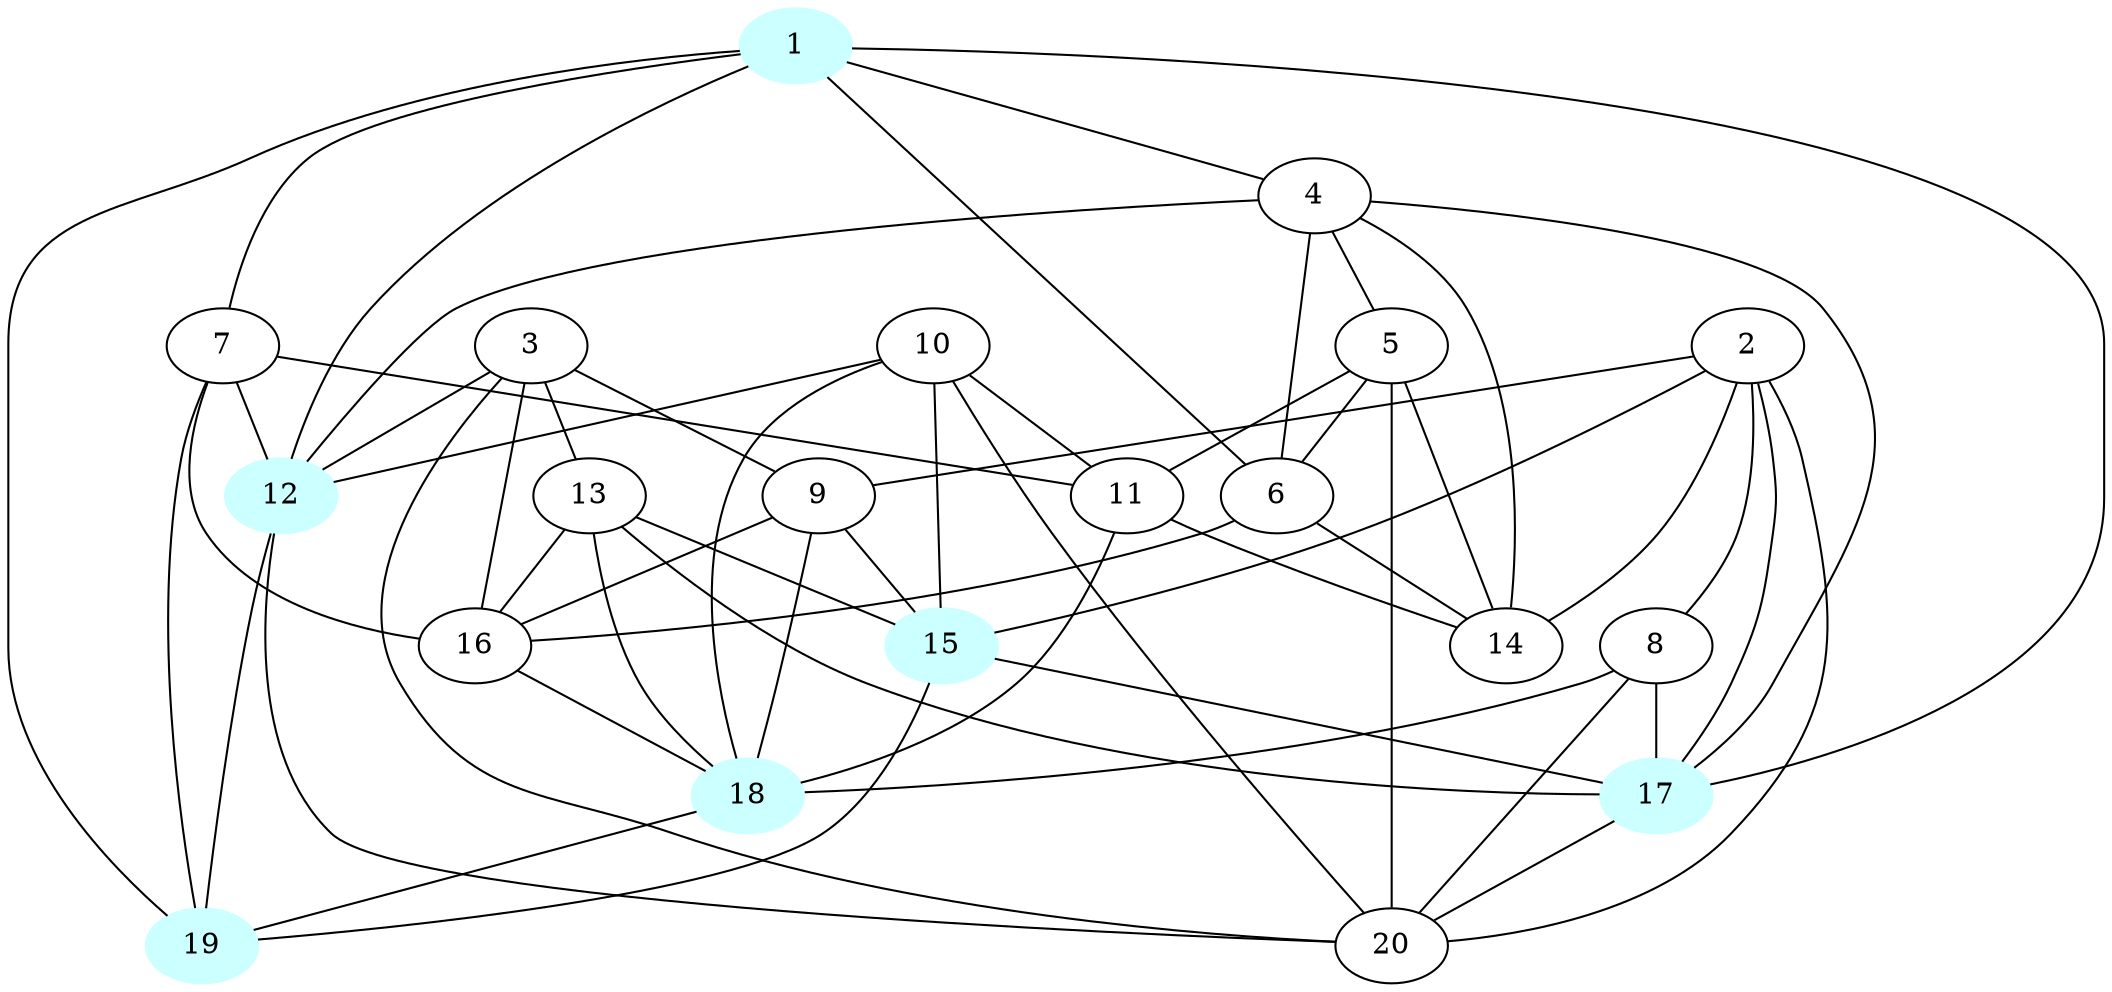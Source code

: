 graph G {
    1 [style=filled, color="#CCFFFF"];
    12 [style=filled, color="#CCFFFF"];
    15 [style=filled, color="#CCFFFF"];
    17 [style=filled, color="#CCFFFF"];
    18 [style=filled, color="#CCFFFF"];
    19 [style=filled, color="#CCFFFF"];
    1 -- 4 [len= 2]
    1 -- 6 [len= 2]
    1 -- 7 [len= 2]
    1 -- 12 [len= 2]
    1 -- 17 [len= 2]
    1 -- 19 [len= 2]
    2 -- 8 [len= 2]
    2 -- 9 [len= 2]
    2 -- 14 [len= 2]
    2 -- 15 [len= 2]
    2 -- 17 [len= 2]
    2 -- 20 [len= 2]
    3 -- 9 [len= 2]
    3 -- 12 [len= 2]
    3 -- 13 [len= 2]
    3 -- 16 [len= 2]
    3 -- 20 [len= 2]
    4 -- 5 [len= 2]
    4 -- 6 [len= 2]
    4 -- 12 [len= 2]
    4 -- 14 [len= 2]
    4 -- 17 [len= 2]
    5 -- 6 [len= 2]
    5 -- 11 [len= 2]
    5 -- 14 [len= 2]
    5 -- 20 [len= 2]
    6 -- 14 [len= 2]
    6 -- 16 [len= 2]
    7 -- 11 [len= 2]
    7 -- 12 [len= 2]
    7 -- 16 [len= 2]
    7 -- 19 [len= 2]
    8 -- 17 [len= 2]
    8 -- 18 [len= 2]
    8 -- 20 [len= 2]
    9 -- 15 [len= 2]
    9 -- 16 [len= 2]
    9 -- 18 [len= 2]
    10 -- 11 [len= 2]
    10 -- 12 [len= 2]
    10 -- 15 [len= 2]
    10 -- 18 [len= 2]
    10 -- 20 [len= 2]
    11 -- 14 [len= 2]
    11 -- 18 [len= 2]
    12 -- 19 [len= 2]
    12 -- 20 [len= 2]
    13 -- 15 [len= 2]
    13 -- 16 [len= 2]
    13 -- 17 [len= 2]
    13 -- 18 [len= 2]
    15 -- 17 [len= 2]
    15 -- 19 [len= 2]
    16 -- 18 [len= 2]
    17 -- 20 [len= 2]
    18 -- 19 [len= 2]
}
